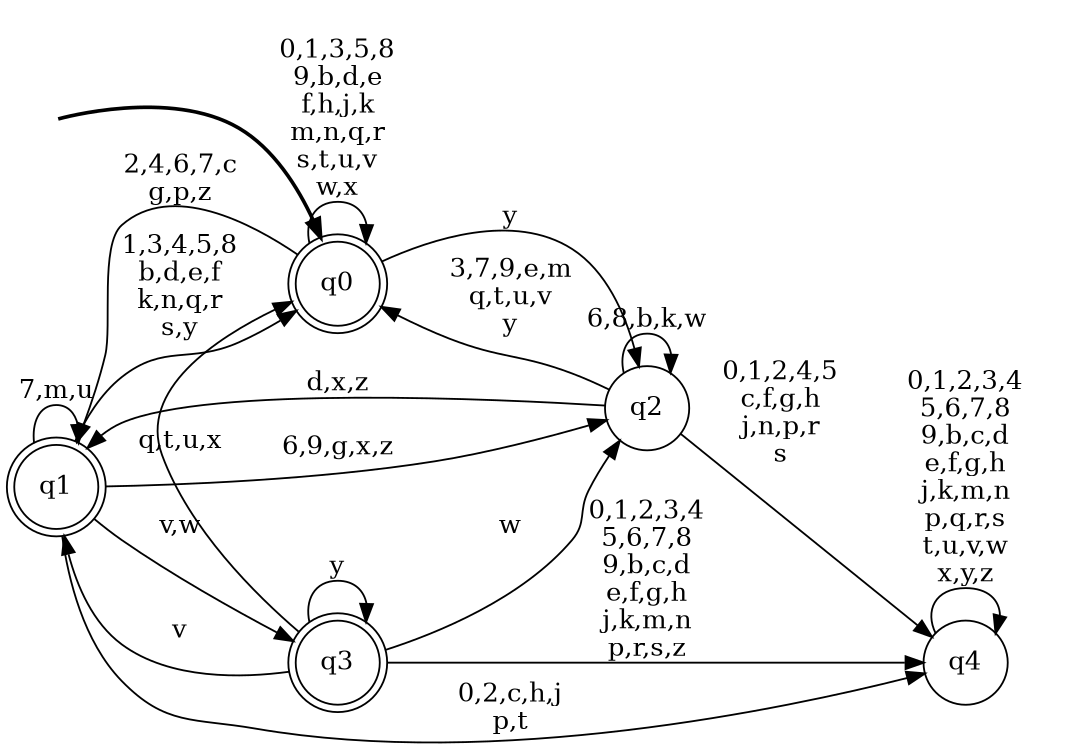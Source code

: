 digraph BlueStar {
__start0 [style = invis, shape = none, label = "", width = 0, height = 0];

rankdir=LR;
size="8,5";

s0 [style="rounded,filled", color="black", fillcolor="white" shape="doublecircle", label="q0"];
s1 [style="rounded,filled", color="black", fillcolor="white" shape="doublecircle", label="q1"];
s2 [style="filled", color="black", fillcolor="white" shape="circle", label="q2"];
s3 [style="rounded,filled", color="black", fillcolor="white" shape="doublecircle", label="q3"];
s4 [style="filled", color="black", fillcolor="white" shape="circle", label="q4"];
subgraph cluster_main { 
	graph [pad=".75", ranksep="0.15", nodesep="0.15"];
	 style=invis; 
	__start0 -> s0 [penwidth=2];
}
s0 -> s0 [label="0,1,3,5,8\n9,b,d,e\nf,h,j,k\nm,n,q,r\ns,t,u,v\nw,x"];
s0 -> s1 [label="2,4,6,7,c\ng,p,z"];
s0 -> s2 [label="y"];
s1 -> s0 [label="1,3,4,5,8\nb,d,e,f\nk,n,q,r\ns,y"];
s1 -> s1 [label="7,m,u"];
s1 -> s2 [label="6,9,g,x,z"];
s1 -> s3 [label="v,w"];
s1 -> s4 [label="0,2,c,h,j\np,t"];
s2 -> s0 [label="3,7,9,e,m\nq,t,u,v\ny"];
s2 -> s1 [label="d,x,z"];
s2 -> s2 [label="6,8,b,k,w"];
s2 -> s4 [label="0,1,2,4,5\nc,f,g,h\nj,n,p,r\ns"];
s3 -> s0 [label="q,t,u,x"];
s3 -> s1 [label="v"];
s3 -> s2 [label="w"];
s3 -> s3 [label="y"];
s3 -> s4 [label="0,1,2,3,4\n5,6,7,8\n9,b,c,d\ne,f,g,h\nj,k,m,n\np,r,s,z"];
s4 -> s4 [label="0,1,2,3,4\n5,6,7,8\n9,b,c,d\ne,f,g,h\nj,k,m,n\np,q,r,s\nt,u,v,w\nx,y,z"];

}